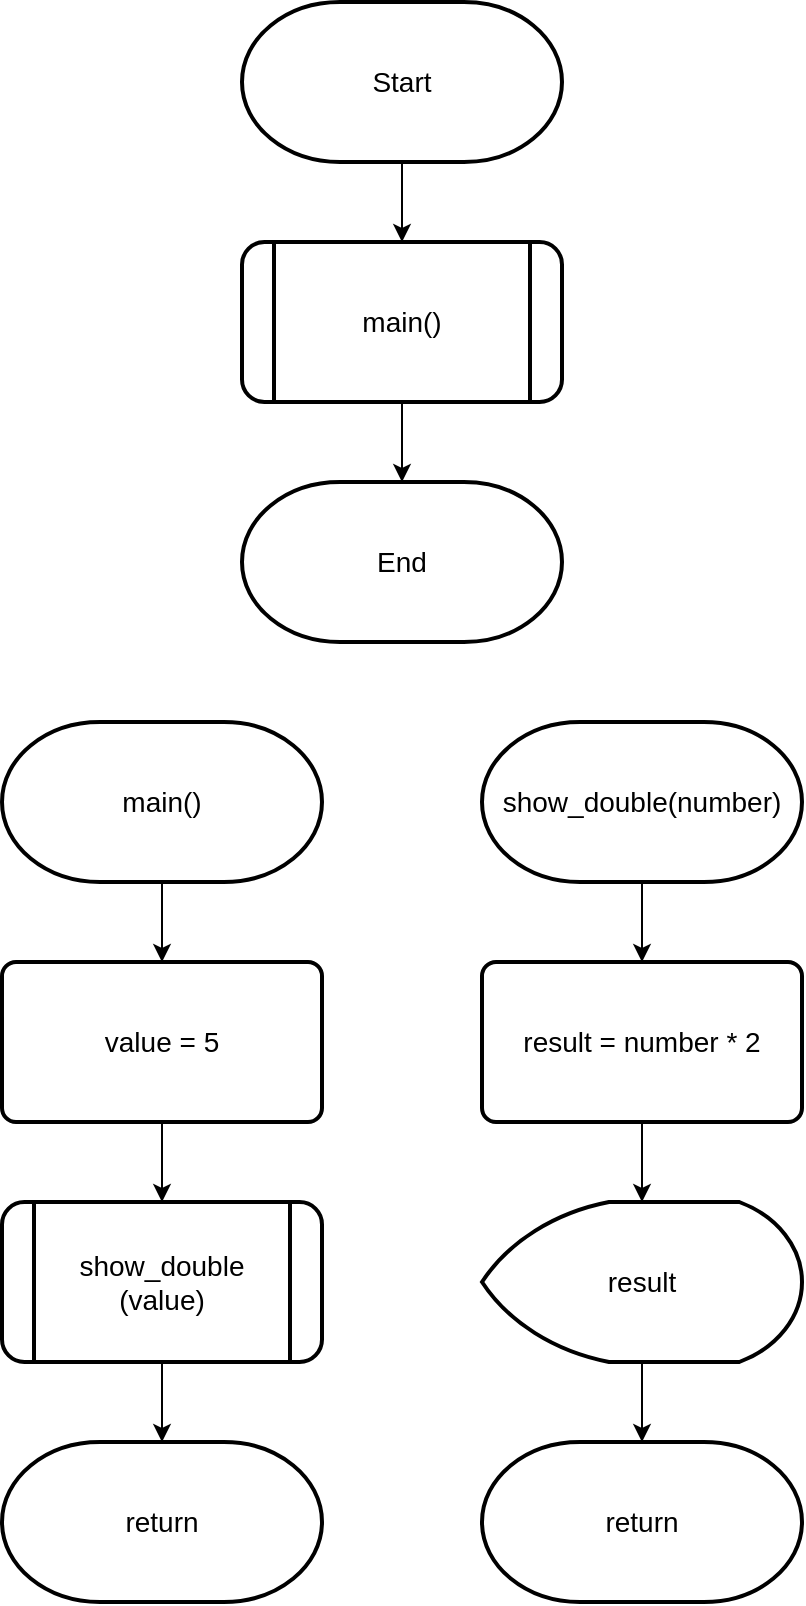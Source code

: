 <mxfile>
    <diagram id="ECYdFRRojbqsXglS-I9V" name="Page-1">
        <mxGraphModel dx="1130" dy="1225" grid="1" gridSize="10" guides="1" tooltips="1" connect="1" arrows="1" fold="1" page="0" pageScale="1" pageWidth="850" pageHeight="1100" math="0" shadow="0">
            <root>
                <mxCell id="0"/>
                <mxCell id="1" parent="0"/>
                <mxCell id="8" value="" style="edgeStyle=none;html=1;fontSize=14;" edge="1" parent="1" source="2" target="7">
                    <mxGeometry relative="1" as="geometry"/>
                </mxCell>
                <mxCell id="2" value="&lt;font style=&quot;font-size: 14px;&quot;&gt;main()&lt;/font&gt;" style="strokeWidth=2;html=1;shape=mxgraph.flowchart.terminator;whiteSpace=wrap;" vertex="1" parent="1">
                    <mxGeometry x="200" y="80" width="160" height="80" as="geometry"/>
                </mxCell>
                <mxCell id="3" value="&lt;font style=&quot;font-size: 14px;&quot;&gt;return&lt;/font&gt;" style="strokeWidth=2;html=1;shape=mxgraph.flowchart.terminator;whiteSpace=wrap;" vertex="1" parent="1">
                    <mxGeometry x="200" y="440" width="160" height="80" as="geometry"/>
                </mxCell>
                <mxCell id="13" value="" style="edgeStyle=none;html=1;fontSize=14;" edge="1" parent="1" source="7" target="12">
                    <mxGeometry relative="1" as="geometry"/>
                </mxCell>
                <mxCell id="7" value="value = 5" style="rounded=1;whiteSpace=wrap;html=1;absoluteArcSize=1;arcSize=14;strokeWidth=2;fontSize=14;" vertex="1" parent="1">
                    <mxGeometry x="200" y="200" width="160" height="80" as="geometry"/>
                </mxCell>
                <mxCell id="14" value="" style="edgeStyle=none;html=1;fontSize=14;" edge="1" parent="1" source="12" target="3">
                    <mxGeometry relative="1" as="geometry"/>
                </mxCell>
                <mxCell id="12" value="show_double&lt;br&gt;(value)" style="shape=process;whiteSpace=wrap;html=1;backgroundOutline=1;fontSize=14;rounded=1;arcSize=14;strokeWidth=2;" vertex="1" parent="1">
                    <mxGeometry x="200" y="320" width="160" height="80" as="geometry"/>
                </mxCell>
                <mxCell id="15" value="" style="edgeStyle=none;html=1;fontSize=14;" edge="1" source="16" target="19" parent="1">
                    <mxGeometry relative="1" as="geometry"/>
                </mxCell>
                <mxCell id="16" value="&lt;font style=&quot;font-size: 14px;&quot;&gt;show_double(number)&lt;/font&gt;" style="strokeWidth=2;html=1;shape=mxgraph.flowchart.terminator;whiteSpace=wrap;" vertex="1" parent="1">
                    <mxGeometry x="440" y="80" width="160" height="80" as="geometry"/>
                </mxCell>
                <mxCell id="17" value="&lt;span style=&quot;font-size: 14px;&quot;&gt;return&lt;/span&gt;" style="strokeWidth=2;html=1;shape=mxgraph.flowchart.terminator;whiteSpace=wrap;" vertex="1" parent="1">
                    <mxGeometry x="440" y="440" width="160" height="80" as="geometry"/>
                </mxCell>
                <mxCell id="18" value="" style="edgeStyle=none;html=1;fontSize=14;" edge="1" source="19" parent="1">
                    <mxGeometry relative="1" as="geometry">
                        <mxPoint x="520" y="320" as="targetPoint"/>
                    </mxGeometry>
                </mxCell>
                <mxCell id="19" value="result = number * 2" style="rounded=1;whiteSpace=wrap;html=1;absoluteArcSize=1;arcSize=14;strokeWidth=2;fontSize=14;" vertex="1" parent="1">
                    <mxGeometry x="440" y="200" width="160" height="80" as="geometry"/>
                </mxCell>
                <mxCell id="20" value="" style="edgeStyle=none;html=1;fontSize=14;" edge="1" target="17" parent="1">
                    <mxGeometry relative="1" as="geometry">
                        <mxPoint x="520" y="400" as="sourcePoint"/>
                    </mxGeometry>
                </mxCell>
                <mxCell id="22" value="result" style="strokeWidth=2;html=1;shape=mxgraph.flowchart.display;whiteSpace=wrap;fontSize=14;" vertex="1" parent="1">
                    <mxGeometry x="440" y="320" width="160" height="80" as="geometry"/>
                </mxCell>
                <mxCell id="31" value="" style="edgeStyle=none;html=1;fontSize=14;" edge="1" parent="1" source="24" target="30">
                    <mxGeometry relative="1" as="geometry"/>
                </mxCell>
                <mxCell id="24" value="&lt;font style=&quot;font-size: 14px;&quot;&gt;Start&lt;/font&gt;" style="strokeWidth=2;html=1;shape=mxgraph.flowchart.terminator;whiteSpace=wrap;" vertex="1" parent="1">
                    <mxGeometry x="320" y="-280" width="160" height="80" as="geometry"/>
                </mxCell>
                <mxCell id="25" value="&lt;font style=&quot;font-size: 14px;&quot;&gt;End&lt;/font&gt;" style="strokeWidth=2;html=1;shape=mxgraph.flowchart.terminator;whiteSpace=wrap;" vertex="1" parent="1">
                    <mxGeometry x="320" y="-40" width="160" height="80" as="geometry"/>
                </mxCell>
                <mxCell id="32" value="" style="edgeStyle=none;html=1;fontSize=14;" edge="1" parent="1" source="30" target="25">
                    <mxGeometry relative="1" as="geometry"/>
                </mxCell>
                <mxCell id="30" value="main()" style="shape=process;whiteSpace=wrap;html=1;backgroundOutline=1;fontSize=14;rounded=1;arcSize=14;strokeWidth=2;" vertex="1" parent="1">
                    <mxGeometry x="320" y="-160" width="160" height="80" as="geometry"/>
                </mxCell>
            </root>
        </mxGraphModel>
    </diagram>
</mxfile>